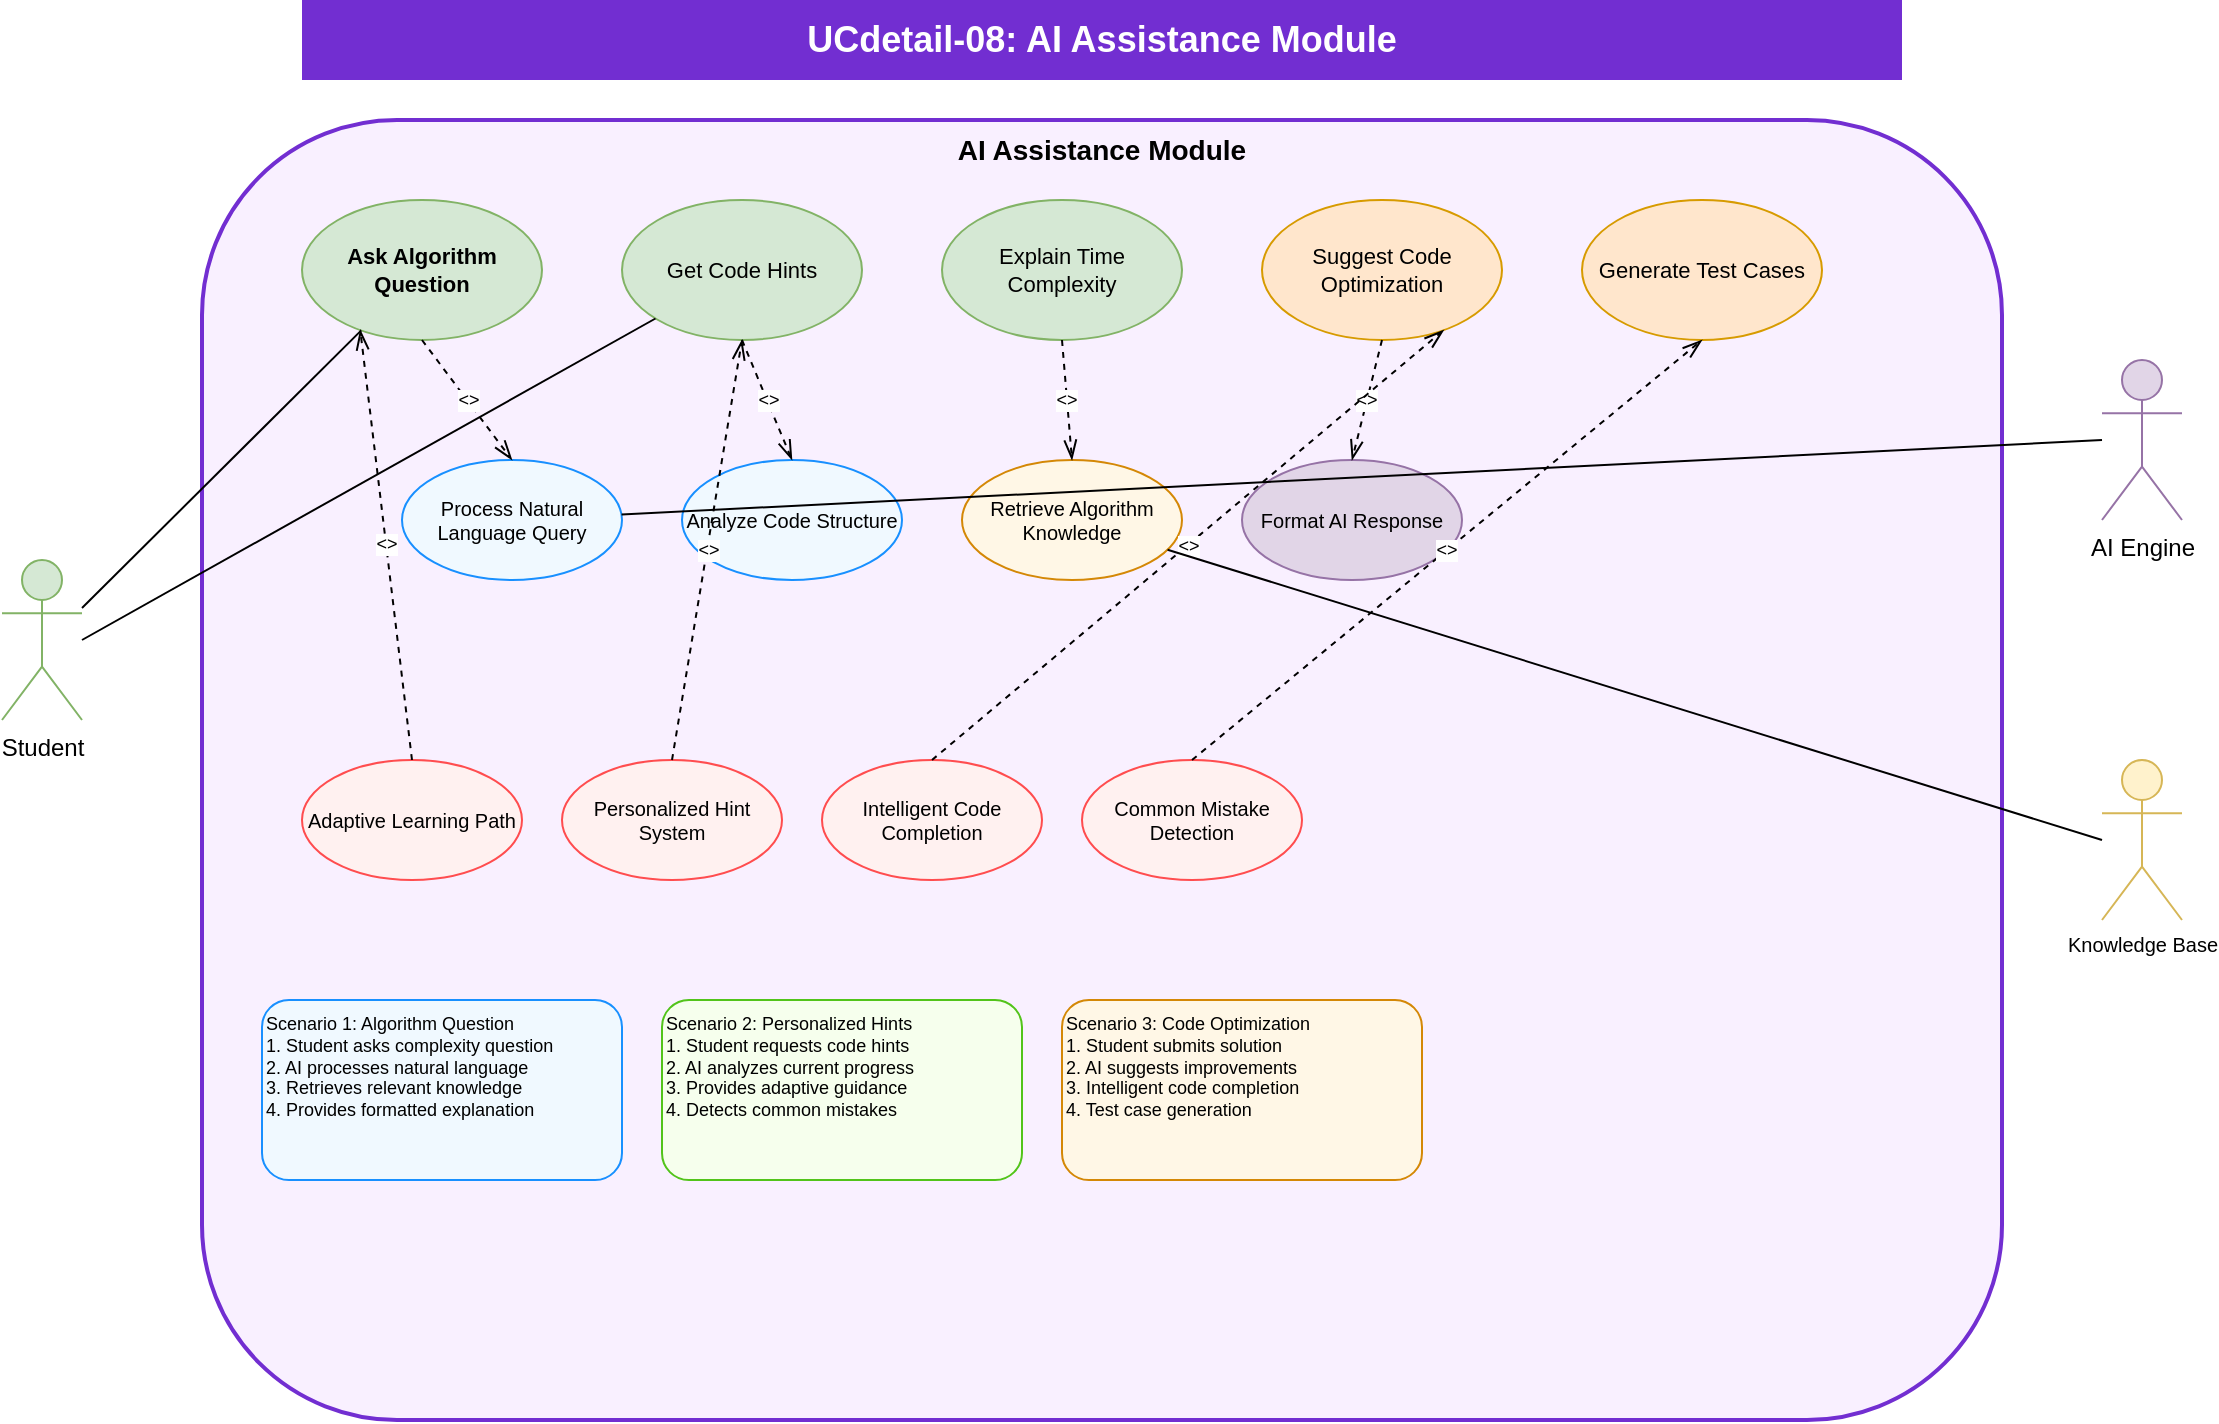 <?xml version="1.0" encoding="UTF-8"?>
<mxfile version="24.7.17" type="device">
  <diagram name="UCdetail-08: AI Assistance Module" id="ucdetail-08">
    <mxGraphModel dx="1400" dy="900" grid="1" gridSize="10" guides="1" tooltips="1" connect="1" arrows="1" fold="1" page="1" pageScale="1" pageWidth="1200" pageHeight="800" math="0" shadow="0">
      <root>
        <mxCell id="0"/>
        <mxCell id="1" parent="0"/>
        
        <mxCell id="title" value="UCdetail-08: AI Assistance Module" style="text;html=1;align=center;verticalAlign=middle;whiteSpace=wrap;rounded=0;fontSize=18;fontStyle=1;fillColor=#722ed1;fontColor=#ffffff" vertex="1" parent="1">
          <mxGeometry x="200" y="20" width="800" height="40" as="geometry"/>
        </mxCell>

        <mxCell id="system-boundary" value="AI Assistance Module" style="rounded=1;whiteSpace=wrap;html=1;fontSize=14;fontStyle=1;fillColor=#f9f0ff;strokeColor=#722ed1;strokeWidth=2;verticalAlign=top" vertex="1" parent="1">
          <mxGeometry x="150" y="80" width="900" height="650" as="geometry"/>
        </mxCell>

        <!-- Actors -->
        <mxCell id="student" value="Student" style="shape=umlActor;verticalLabelPosition=bottom;verticalAlign=top;html=1;outlineConnect=0;fontSize=12;fillColor=#d5e8d4;strokeColor=#82b366" vertex="1" parent="1">
          <mxGeometry x="50" y="300" width="40" height="80" as="geometry"/>
        </mxCell>

        <mxCell id="ai-engine" value="AI Engine" style="shape=umlActor;verticalLabelPosition=bottom;verticalAlign=top;html=1;outlineConnect=0;fontSize=12;fillColor=#e1d5e7;strokeColor=#9673a6" vertex="1" parent="1">
          <mxGeometry x="1100" y="200" width="40" height="80" as="geometry"/>
        </mxCell>

        <mxCell id="knowledge-base" value="Knowledge Base" style="shape=umlActor;verticalLabelPosition=bottom;verticalAlign=top;html=1;outlineConnect=0;fontSize=10;fillColor=#fff2cc;strokeColor=#d6b656" vertex="1" parent="1">
          <mxGeometry x="1100" y="400" width="40" height="80" as="geometry"/>
        </mxCell>

        <!-- Primary Use Cases -->
        <mxCell id="ask-question" value="Ask Algorithm Question" style="ellipse;whiteSpace=wrap;html=1;fontSize=11;fillColor=#d5e8d4;strokeColor=#82b366;fontStyle=1" vertex="1" parent="1">
          <mxGeometry x="200" y="120" width="120" height="70" as="geometry"/>
        </mxCell>

        <mxCell id="get-hints" value="Get Code Hints" style="ellipse;whiteSpace=wrap;html=1;fontSize=11;fillColor=#d5e8d4;strokeColor=#82b366" vertex="1" parent="1">
          <mxGeometry x="360" y="120" width="120" height="70" as="geometry"/>
        </mxCell>

        <mxCell id="explain-complexity" value="Explain Time Complexity" style="ellipse;whiteSpace=wrap;html=1;fontSize=11;fillColor=#d5e8d4;strokeColor=#82b366" vertex="1" parent="1">
          <mxGeometry x="520" y="120" width="120" height="70" as="geometry"/>
        </mxCell>

        <mxCell id="suggest-optimization" value="Suggest Code Optimization" style="ellipse;whiteSpace=wrap;html=1;fontSize=11;fillColor=#ffe6cc;strokeColor=#d79b00" vertex="1" parent="1">
          <mxGeometry x="680" y="120" width="120" height="70" as="geometry"/>
        </mxCell>

        <mxCell id="generate-test-cases" value="Generate Test Cases" style="ellipse;whiteSpace=wrap;html=1;fontSize=11;fillColor=#ffe6cc;strokeColor=#d79b00" vertex="1" parent="1">
          <mxGeometry x="840" y="120" width="120" height="70" as="geometry"/>
        </mxCell>

        <!-- Support Use Cases -->
        <mxCell id="process-query" value="Process Natural Language Query" style="ellipse;whiteSpace=wrap;html=1;fontSize=10;fillColor=#f0f9ff;strokeColor=#1890ff" vertex="1" parent="1">
          <mxGeometry x="250" y="250" width="110" height="60" as="geometry"/>
        </mxCell>

        <mxCell id="analyze-code" value="Analyze Code Structure" style="ellipse;whiteSpace=wrap;html=1;fontSize=10;fillColor=#f0f9ff;strokeColor=#1890ff" vertex="1" parent="1">
          <mxGeometry x="390" y="250" width="110" height="60" as="geometry"/>
        </mxCell>

        <mxCell id="retrieve-knowledge" value="Retrieve Algorithm Knowledge" style="ellipse;whiteSpace=wrap;html=1;fontSize=10;fillColor=#fff7e6;strokeColor=#d48806" vertex="1" parent="1">
          <mxGeometry x="530" y="250" width="110" height="60" as="geometry"/>
        </mxCell>

        <mxCell id="format-response" value="Format AI Response" style="ellipse;whiteSpace=wrap;html=1;fontSize=10;fillColor=#e1d5e7;strokeColor=#9673a6" vertex="1" parent="1">
          <mxGeometry x="670" y="250" width="110" height="60" as="geometry"/>
        </mxCell>

        <!-- Advanced Features -->
        <mxCell id="adaptive-learning" value="Adaptive Learning Path" style="ellipse;whiteSpace=wrap;html=1;fontSize=10;fillColor=#fff1f0;strokeColor=#ff4d4f" vertex="1" parent="1">
          <mxGeometry x="200" y="400" width="110" height="60" as="geometry"/>
        </mxCell>

        <mxCell id="personalized-hints" value="Personalized Hint System" style="ellipse;whiteSpace=wrap;html=1;fontSize=10;fillColor=#fff1f0;strokeColor=#ff4d4f" vertex="1" parent="1">
          <mxGeometry x="330" y="400" width="110" height="60" as="geometry"/>
        </mxCell>

        <mxCell id="code-completion" value="Intelligent Code Completion" style="ellipse;whiteSpace=wrap;html=1;fontSize=10;fillColor=#fff1f0;strokeColor=#ff4d4f" vertex="1" parent="1">
          <mxGeometry x="460" y="400" width="110" height="60" as="geometry"/>
        </mxCell>

        <mxCell id="mistake-detection" value="Common Mistake Detection" style="ellipse;whiteSpace=wrap;html=1;fontSize=10;fillColor=#fff1f0;strokeColor=#ff4d4f" vertex="1" parent="1">
          <mxGeometry x="590" y="400" width="110" height="60" as="geometry"/>
        </mxCell>

        <!-- Include Relationships -->
        <mxCell id="include1" value="&lt;&lt;include&gt;&gt;" style="endArrow=openThin;html=1;rounded=0;fontSize=9;startSize=8;endSize=8;dashed=1;exitX=0.5;exitY=1;entryX=0.5;entryY=0;" edge="1" parent="1" source="ask-question" target="process-query">
          <mxGeometry width="50" height="50" relative="1" as="geometry">
            <mxPoint x="400" y="350" as="sourcePoint"/>
            <mxPoint x="450" y="300" as="targetPoint"/>
          </mxGeometry>
        </mxCell>

        <mxCell id="include2" value="&lt;&lt;include&gt;&gt;" style="endArrow=openThin;html=1;rounded=0;fontSize=9;startSize=8;endSize=8;dashed=1;exitX=0.5;exitY=1;entryX=0.5;entryY=0;" edge="1" parent="1" source="get-hints" target="analyze-code">
          <mxGeometry width="50" height="50" relative="1" as="geometry">
            <mxPoint x="400" y="350" as="sourcePoint"/>
            <mxPoint x="450" y="300" as="targetPoint"/>
          </mxGeometry>
        </mxCell>

        <mxCell id="include3" value="&lt;&lt;include&gt;&gt;" style="endArrow=openThin;html=1;rounded=0;fontSize=9;startSize=8;endSize=8;dashed=1;exitX=0.5;exitY=1;entryX=0.5;entryY=0;" edge="1" parent="1" source="explain-complexity" target="retrieve-knowledge">
          <mxGeometry width="50" height="50" relative="1" as="geometry">
            <mxPoint x="400" y="350" as="sourcePoint"/>
            <mxPoint x="450" y="300" as="targetPoint"/>
          </mxGeometry>
        </mxCell>

        <mxCell id="include4" value="&lt;&lt;include&gt;&gt;" style="endArrow=openThin;html=1;rounded=0;fontSize=9;startSize=8;endSize=8;dashed=1;exitX=0.5;exitY=1;entryX=0.5;entryY=0;" edge="1" parent="1" source="suggest-optimization" target="format-response">
          <mxGeometry width="50" height="50" relative="1" as="geometry">
            <mxPoint x="400" y="350" as="sourcePoint"/>
            <mxPoint x="450" y="300" as="targetPoint"/>
          </mxGeometry>
        </mxCell>

        <!-- Extend Relationships -->
        <mxCell id="extend1" value="&lt;&lt;extend&gt;&gt;" style="endArrow=openThin;html=1;rounded=0;fontSize=9;startSize=8;endSize=8;dashed=1;exitX=0.5;exitY=0;entryX=0.2;entryY=1;" edge="1" parent="1" source="adaptive-learning" target="ask-question">
          <mxGeometry width="50" height="50" relative="1" as="geometry">
            <mxPoint x="400" y="350" as="sourcePoint"/>
            <mxPoint x="450" y="300" as="targetPoint"/>
          </mxGeometry>
        </mxCell>

        <mxCell id="extend2" value="&lt;&lt;extend&gt;&gt;" style="endArrow=openThin;html=1;rounded=0;fontSize=9;startSize=8;endSize=8;dashed=1;exitX=0.5;exitY=0;entryX=0.5;entryY=1;" edge="1" parent="1" source="personalized-hints" target="get-hints">
          <mxGeometry width="50" height="50" relative="1" as="geometry">
            <mxPoint x="400" y="350" as="sourcePoint"/>
            <mxPoint x="450" y="300" as="targetPoint"/>
          </mxGeometry>
        </mxCell>

        <mxCell id="extend3" value="&lt;&lt;extend&gt;&gt;" style="endArrow=openThin;html=1;rounded=0;fontSize=9;startSize=8;endSize=8;dashed=1;exitX=0.5;exitY=0;entryX=0.8;entryY=1;" edge="1" parent="1" source="code-completion" target="suggest-optimization">
          <mxGeometry width="50" height="50" relative="1" as="geometry">
            <mxPoint x="400" y="350" as="sourcePoint"/>
            <mxPoint x="450" y="300" as="targetPoint"/>
          </mxGeometry>
        </mxCell>

        <mxCell id="extend4" value="&lt;&lt;extend&gt;&gt;" style="endArrow=openThin;html=1;rounded=0;fontSize=9;startSize=8;endSize=8;dashed=1;exitX=0.5;exitY=0;entryX=0.5;entryY=1;" edge="1" parent="1" source="mistake-detection" target="generate-test-cases">
          <mxGeometry width="50" height="50" relative="1" as="geometry">
            <mxPoint x="400" y="350" as="sourcePoint"/>
            <mxPoint x="450" y="300" as="targetPoint"/>
          </mxGeometry>
        </mxCell>

        <!-- Actor Connections -->
        <mxCell id="student-question" value="" style="endArrow=none;html=1;rounded=0;fontSize=12;startSize=8;endSize=8;exitX=1;exitY=0.3;" edge="1" parent="1" source="student" target="ask-question">
          <mxGeometry width="50" height="50" relative="1" as="geometry">
            <mxPoint x="400" y="400" as="sourcePoint"/>
            <mxPoint x="450" y="350" as="targetPoint"/>
          </mxGeometry>
        </mxCell>

        <mxCell id="student-hints" value="" style="endArrow=none;html=1;rounded=0;fontSize=12;startSize=8;endSize=8;exitX=1;exitY=0.5;" edge="1" parent="1" source="student" target="get-hints">
          <mxGeometry width="50" height="50" relative="1" as="geometry">
            <mxPoint x="400" y="400" as="sourcePoint"/>
            <mxPoint x="450" y="350" as="targetPoint"/>
          </mxGeometry>
        </mxCell>

        <mxCell id="ai-engine-connection" value="" style="endArrow=none;html=1;rounded=0;fontSize=12;startSize=8;endSize=8;exitX=0;exitY=0.5;" edge="1" parent="1" source="ai-engine" target="process-query">
          <mxGeometry width="50" height="50" relative="1" as="geometry">
            <mxPoint x="400" y="400" as="sourcePoint"/>
            <mxPoint x="450" y="350" as="targetPoint"/>
          </mxGeometry>
        </mxCell>

        <mxCell id="knowledge-base-connection" value="" style="endArrow=none;html=1;rounded=0;fontSize=12;startSize=8;endSize=8;exitX=0;exitY=0.5;" edge="1" parent="1" source="knowledge-base" target="retrieve-knowledge">
          <mxGeometry width="50" height="50" relative="1" as="geometry">
            <mxPoint x="400" y="400" as="sourcePoint"/>
            <mxPoint x="450" y="350" as="targetPoint"/>
          </mxGeometry>
        </mxCell>

        <!-- Scenarios -->
        <mxCell id="scenario-question" value="Scenario 1: Algorithm Question&#xa;1. Student asks complexity question&#xa;2. AI processes natural language&#xa;3. Retrieves relevant knowledge&#xa;4. Provides formatted explanation" style="rounded=1;whiteSpace=wrap;html=1;fontSize=9;align=left;verticalAlign=top;fillColor=#f0f9ff;strokeColor=#1890ff" vertex="1" parent="1">
          <mxGeometry x="180" y="520" width="180" height="90" as="geometry"/>
        </mxCell>

        <mxCell id="scenario-hints" value="Scenario 2: Personalized Hints&#xa;1. Student requests code hints&#xa;2. AI analyzes current progress&#xa;3. Provides adaptive guidance&#xa;4. Detects common mistakes" style="rounded=1;whiteSpace=wrap;html=1;fontSize=9;align=left;verticalAlign=top;fillColor=#f6ffed;strokeColor=#52c41a" vertex="1" parent="1">
          <mxGeometry x="380" y="520" width="180" height="90" as="geometry"/>
        </mxCell>

        <mxCell id="scenario-optimization" value="Scenario 3: Code Optimization&#xa;1. Student submits solution&#xa;2. AI suggests improvements&#xa;3. Intelligent code completion&#xa;4. Test case generation" style="rounded=1;whiteSpace=wrap;html=1;fontSize=9;align=left;verticalAlign=top;fillColor=#fff7e6;strokeColor=#d48806" vertex="1" parent="1">
          <mxGeometry x="580" y="520" width="180" height="90" as="geometry"/>
        </mxCell>

      </root>
    </mxGraphModel>
  </diagram>
</mxfile>
